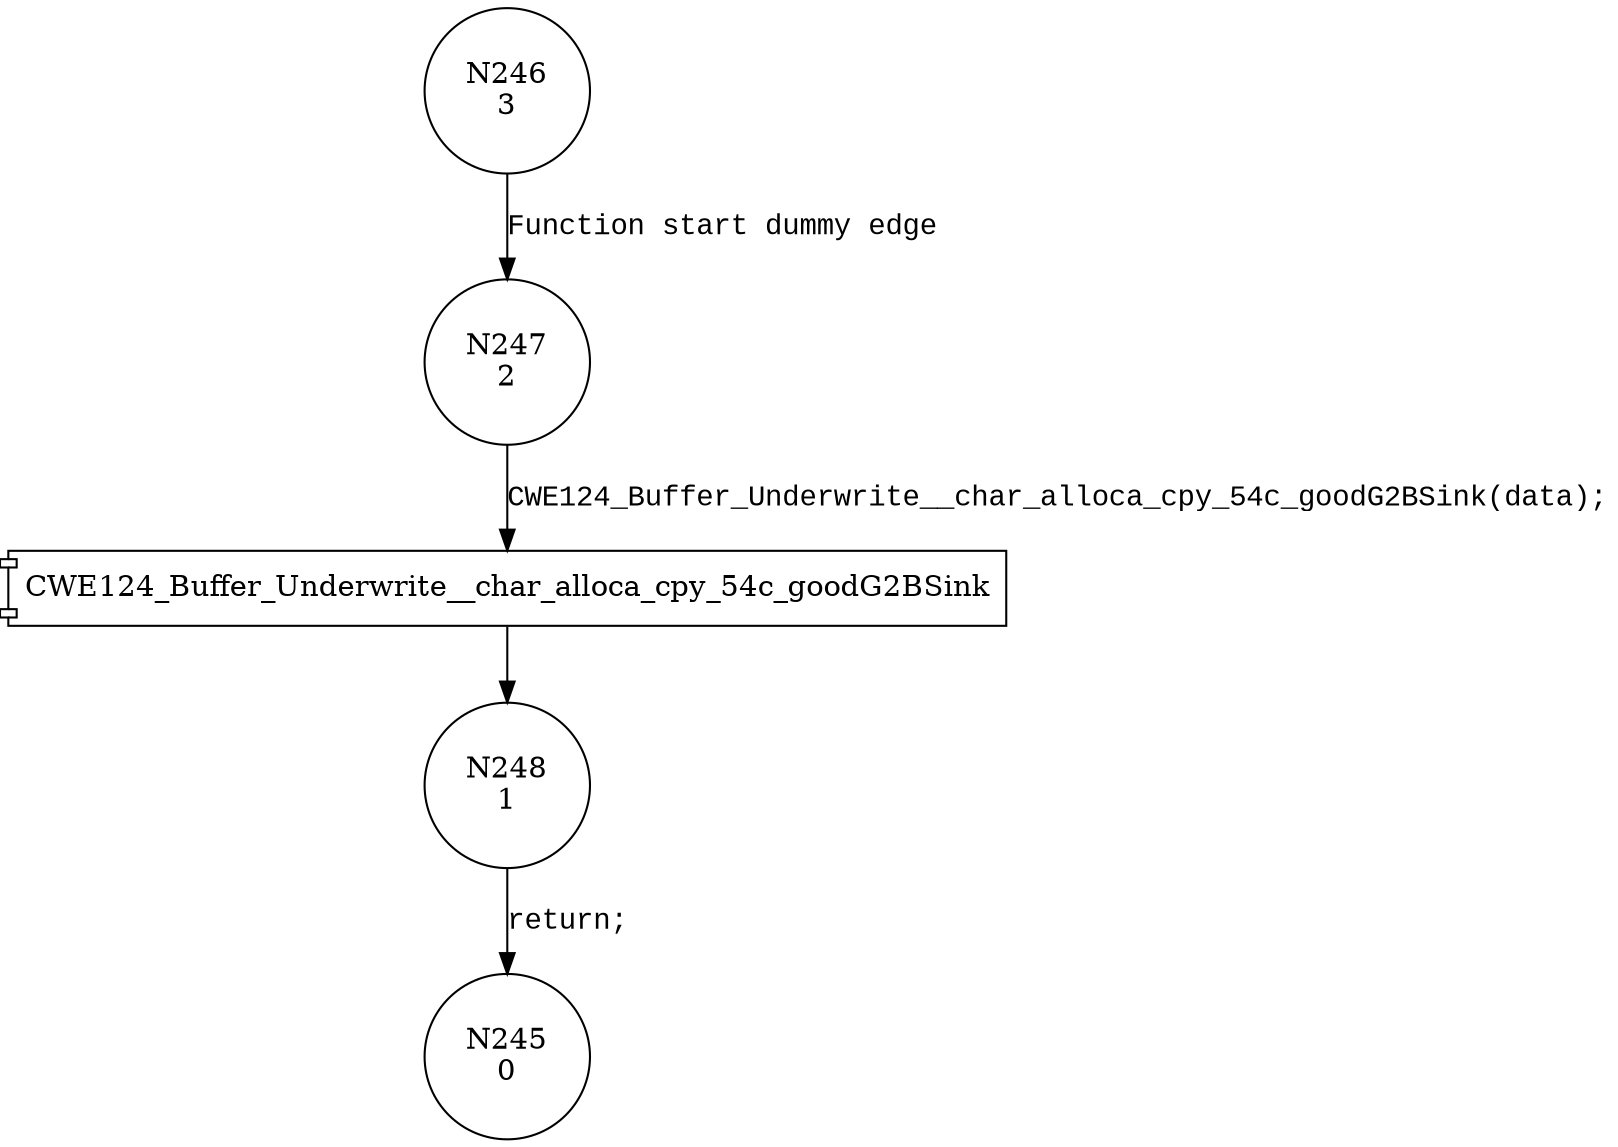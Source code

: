 digraph CWE124_Buffer_Underwrite__char_alloca_cpy_54b_goodG2BSink {
246 [shape="circle" label="N246\n3"]
247 [shape="circle" label="N247\n2"]
248 [shape="circle" label="N248\n1"]
245 [shape="circle" label="N245\n0"]
246 -> 247 [label="Function start dummy edge" fontname="Courier New"]
100031 [shape="component" label="CWE124_Buffer_Underwrite__char_alloca_cpy_54c_goodG2BSink"]
247 -> 100031 [label="CWE124_Buffer_Underwrite__char_alloca_cpy_54c_goodG2BSink(data);" fontname="Courier New"]
100031 -> 248 [label="" fontname="Courier New"]
248 -> 245 [label="return;" fontname="Courier New"]
}